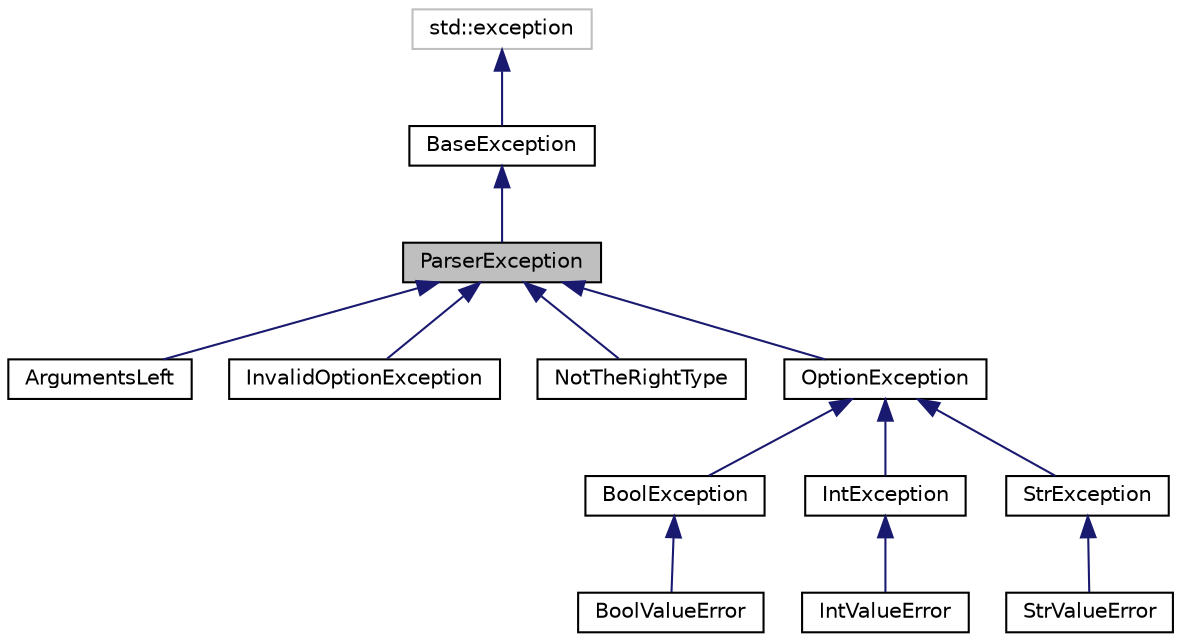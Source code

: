 digraph "ParserException"
{
  edge [fontname="Helvetica",fontsize="10",labelfontname="Helvetica",labelfontsize="10"];
  node [fontname="Helvetica",fontsize="10",shape=record];
  Node1 [label="ParserException",height=0.2,width=0.4,color="black", fillcolor="grey75", style="filled" fontcolor="black"];
  Node2 -> Node1 [dir="back",color="midnightblue",fontsize="10",style="solid",fontname="Helvetica"];
  Node2 [label="BaseException",height=0.2,width=0.4,color="black", fillcolor="white", style="filled",URL="$d0/d6c/classBaseException.html"];
  Node3 -> Node2 [dir="back",color="midnightblue",fontsize="10",style="solid",fontname="Helvetica"];
  Node3 [label="std::exception",height=0.2,width=0.4,color="grey75", fillcolor="white", style="filled"];
  Node1 -> Node4 [dir="back",color="midnightblue",fontsize="10",style="solid",fontname="Helvetica"];
  Node4 [label="ArgumentsLeft",height=0.2,width=0.4,color="black", fillcolor="white", style="filled",URL="$d3/df9/classArgumentsLeft.html"];
  Node1 -> Node5 [dir="back",color="midnightblue",fontsize="10",style="solid",fontname="Helvetica"];
  Node5 [label="InvalidOptionException",height=0.2,width=0.4,color="black", fillcolor="white", style="filled",URL="$d3/dd9/classInvalidOptionException.html"];
  Node1 -> Node6 [dir="back",color="midnightblue",fontsize="10",style="solid",fontname="Helvetica"];
  Node6 [label="NotTheRightType",height=0.2,width=0.4,color="black", fillcolor="white", style="filled",URL="$d7/d38/classNotTheRightType.html"];
  Node1 -> Node7 [dir="back",color="midnightblue",fontsize="10",style="solid",fontname="Helvetica"];
  Node7 [label="OptionException",height=0.2,width=0.4,color="black", fillcolor="white", style="filled",URL="$d5/db4/classOptionException.html"];
  Node7 -> Node8 [dir="back",color="midnightblue",fontsize="10",style="solid",fontname="Helvetica"];
  Node8 [label="BoolException",height=0.2,width=0.4,color="black", fillcolor="white", style="filled",URL="$d6/d1d/classBoolException.html"];
  Node8 -> Node9 [dir="back",color="midnightblue",fontsize="10",style="solid",fontname="Helvetica"];
  Node9 [label="BoolValueError",height=0.2,width=0.4,color="black", fillcolor="white", style="filled",URL="$d7/d84/classBoolValueError.html"];
  Node7 -> Node10 [dir="back",color="midnightblue",fontsize="10",style="solid",fontname="Helvetica"];
  Node10 [label="IntException",height=0.2,width=0.4,color="black", fillcolor="white", style="filled",URL="$d6/d2b/classIntException.html"];
  Node10 -> Node11 [dir="back",color="midnightblue",fontsize="10",style="solid",fontname="Helvetica"];
  Node11 [label="IntValueError",height=0.2,width=0.4,color="black", fillcolor="white", style="filled",URL="$d7/d01/classIntValueError.html"];
  Node7 -> Node12 [dir="back",color="midnightblue",fontsize="10",style="solid",fontname="Helvetica"];
  Node12 [label="StrException",height=0.2,width=0.4,color="black", fillcolor="white", style="filled",URL="$d2/d19/classStrException.html"];
  Node12 -> Node13 [dir="back",color="midnightblue",fontsize="10",style="solid",fontname="Helvetica"];
  Node13 [label="StrValueError",height=0.2,width=0.4,color="black", fillcolor="white", style="filled",URL="$da/da6/classStrValueError.html"];
}
